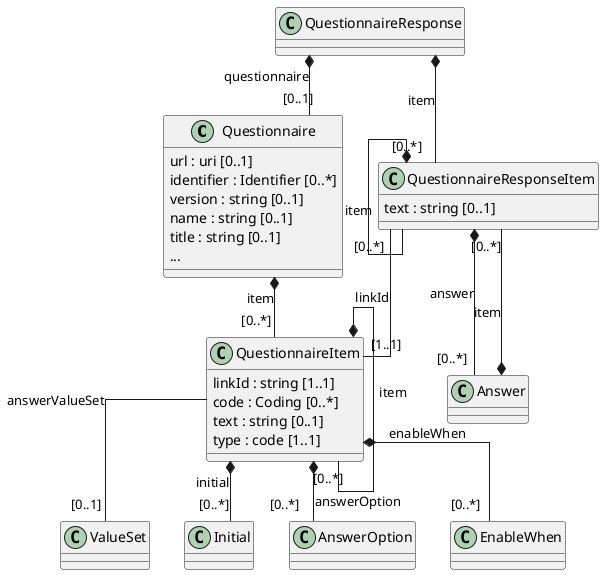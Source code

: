 @startuml
' ========================================
' start: configuration
' ========================================

skinparam linetype ortho

' ========================================
' end: configuration
' ========================================

' ========================================
' start: definition of entities/classes
' ========================================

class Questionnaire {
  url : uri [0..1]
  identifier : Identifier [0..*]
  version : string [0..1]
  name : string [0..1]
  title : string [0..1]
  ...
}

class QuestionnaireItem {
  linkId : string [1..1]
  code : Coding [0..*]
  text : string [0..1]
  type : code [1..1]
}


class QuestionnaireResponseItem {
  text : string [0..1]
}

class ValueSet {
  }

' ========================================
' end: definition of entities/classes
' ========================================

' ========================================
' start: definition of associations
' ========================================

Questionnaire *-- "[0..*]" QuestionnaireItem : item
QuestionnaireItem *-- "[0..*]" QuestionnaireItem : item
QuestionnaireItem *-- "[0..*]" Initial : initial
QuestionnaireItem *-- "[0..*]" AnswerOption : answerOption
QuestionnaireItem *-- "[0..*]" EnableWhen : enableWhen
QuestionnaireItem -- "[0..1]" ValueSet : answerValueSet


QuestionnaireResponse *-- "[0..1]" Questionnaire : questionnaire
QuestionnaireResponse *-- "[0..*]" QuestionnaireResponseItem : item
QuestionnaireResponseItem *-- "[0..*]" QuestionnaireResponseItem : item
QuestionnaireResponseItem -- "[1..1]" QuestionnaireItem : linkId
QuestionnaireResponseItem *-- "[0..*]" Answer : answer
Answer *-- "[0..*]" QuestionnaireResponseItem : item

' ========================================
' end: definition of associations
' ========================================
@enduml
